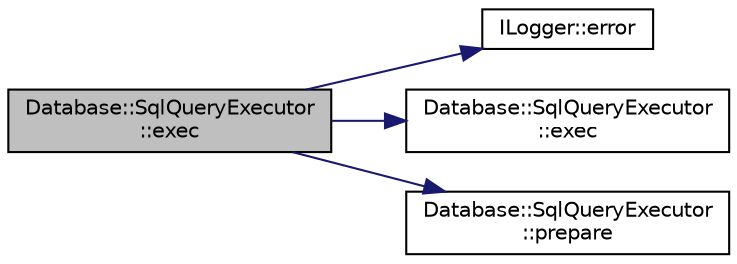 digraph "Database::SqlQueryExecutor::exec"
{
 // LATEX_PDF_SIZE
  edge [fontname="Helvetica",fontsize="10",labelfontname="Helvetica",labelfontsize="10"];
  node [fontname="Helvetica",fontsize="10",shape=record];
  rankdir="LR";
  Node1 [label="Database::SqlQueryExecutor\l::exec",height=0.2,width=0.4,color="black", fillcolor="grey75", style="filled", fontcolor="black",tooltip=" "];
  Node1 -> Node2 [color="midnightblue",fontsize="10",style="solid",fontname="Helvetica"];
  Node2 [label="ILogger::error",height=0.2,width=0.4,color="black", fillcolor="white", style="filled",URL="$struct_i_logger.html#ad09119105074eaeb5a6230bbc240e4f1",tooltip=" "];
  Node1 -> Node3 [color="midnightblue",fontsize="10",style="solid",fontname="Helvetica"];
  Node3 [label="Database::SqlQueryExecutor\l::exec",height=0.2,width=0.4,color="black", fillcolor="white", style="filled",URL="$class_database_1_1_sql_query_executor.html#a92b20d0dac92b5fa49b9184f8e341a94",tooltip=" "];
  Node1 -> Node4 [color="midnightblue",fontsize="10",style="solid",fontname="Helvetica"];
  Node4 [label="Database::SqlQueryExecutor\l::prepare",height=0.2,width=0.4,color="black", fillcolor="white", style="filled",URL="$class_database_1_1_sql_query_executor.html#a55229c876fd922f14c9a81628dec3e1d",tooltip=" "];
}
